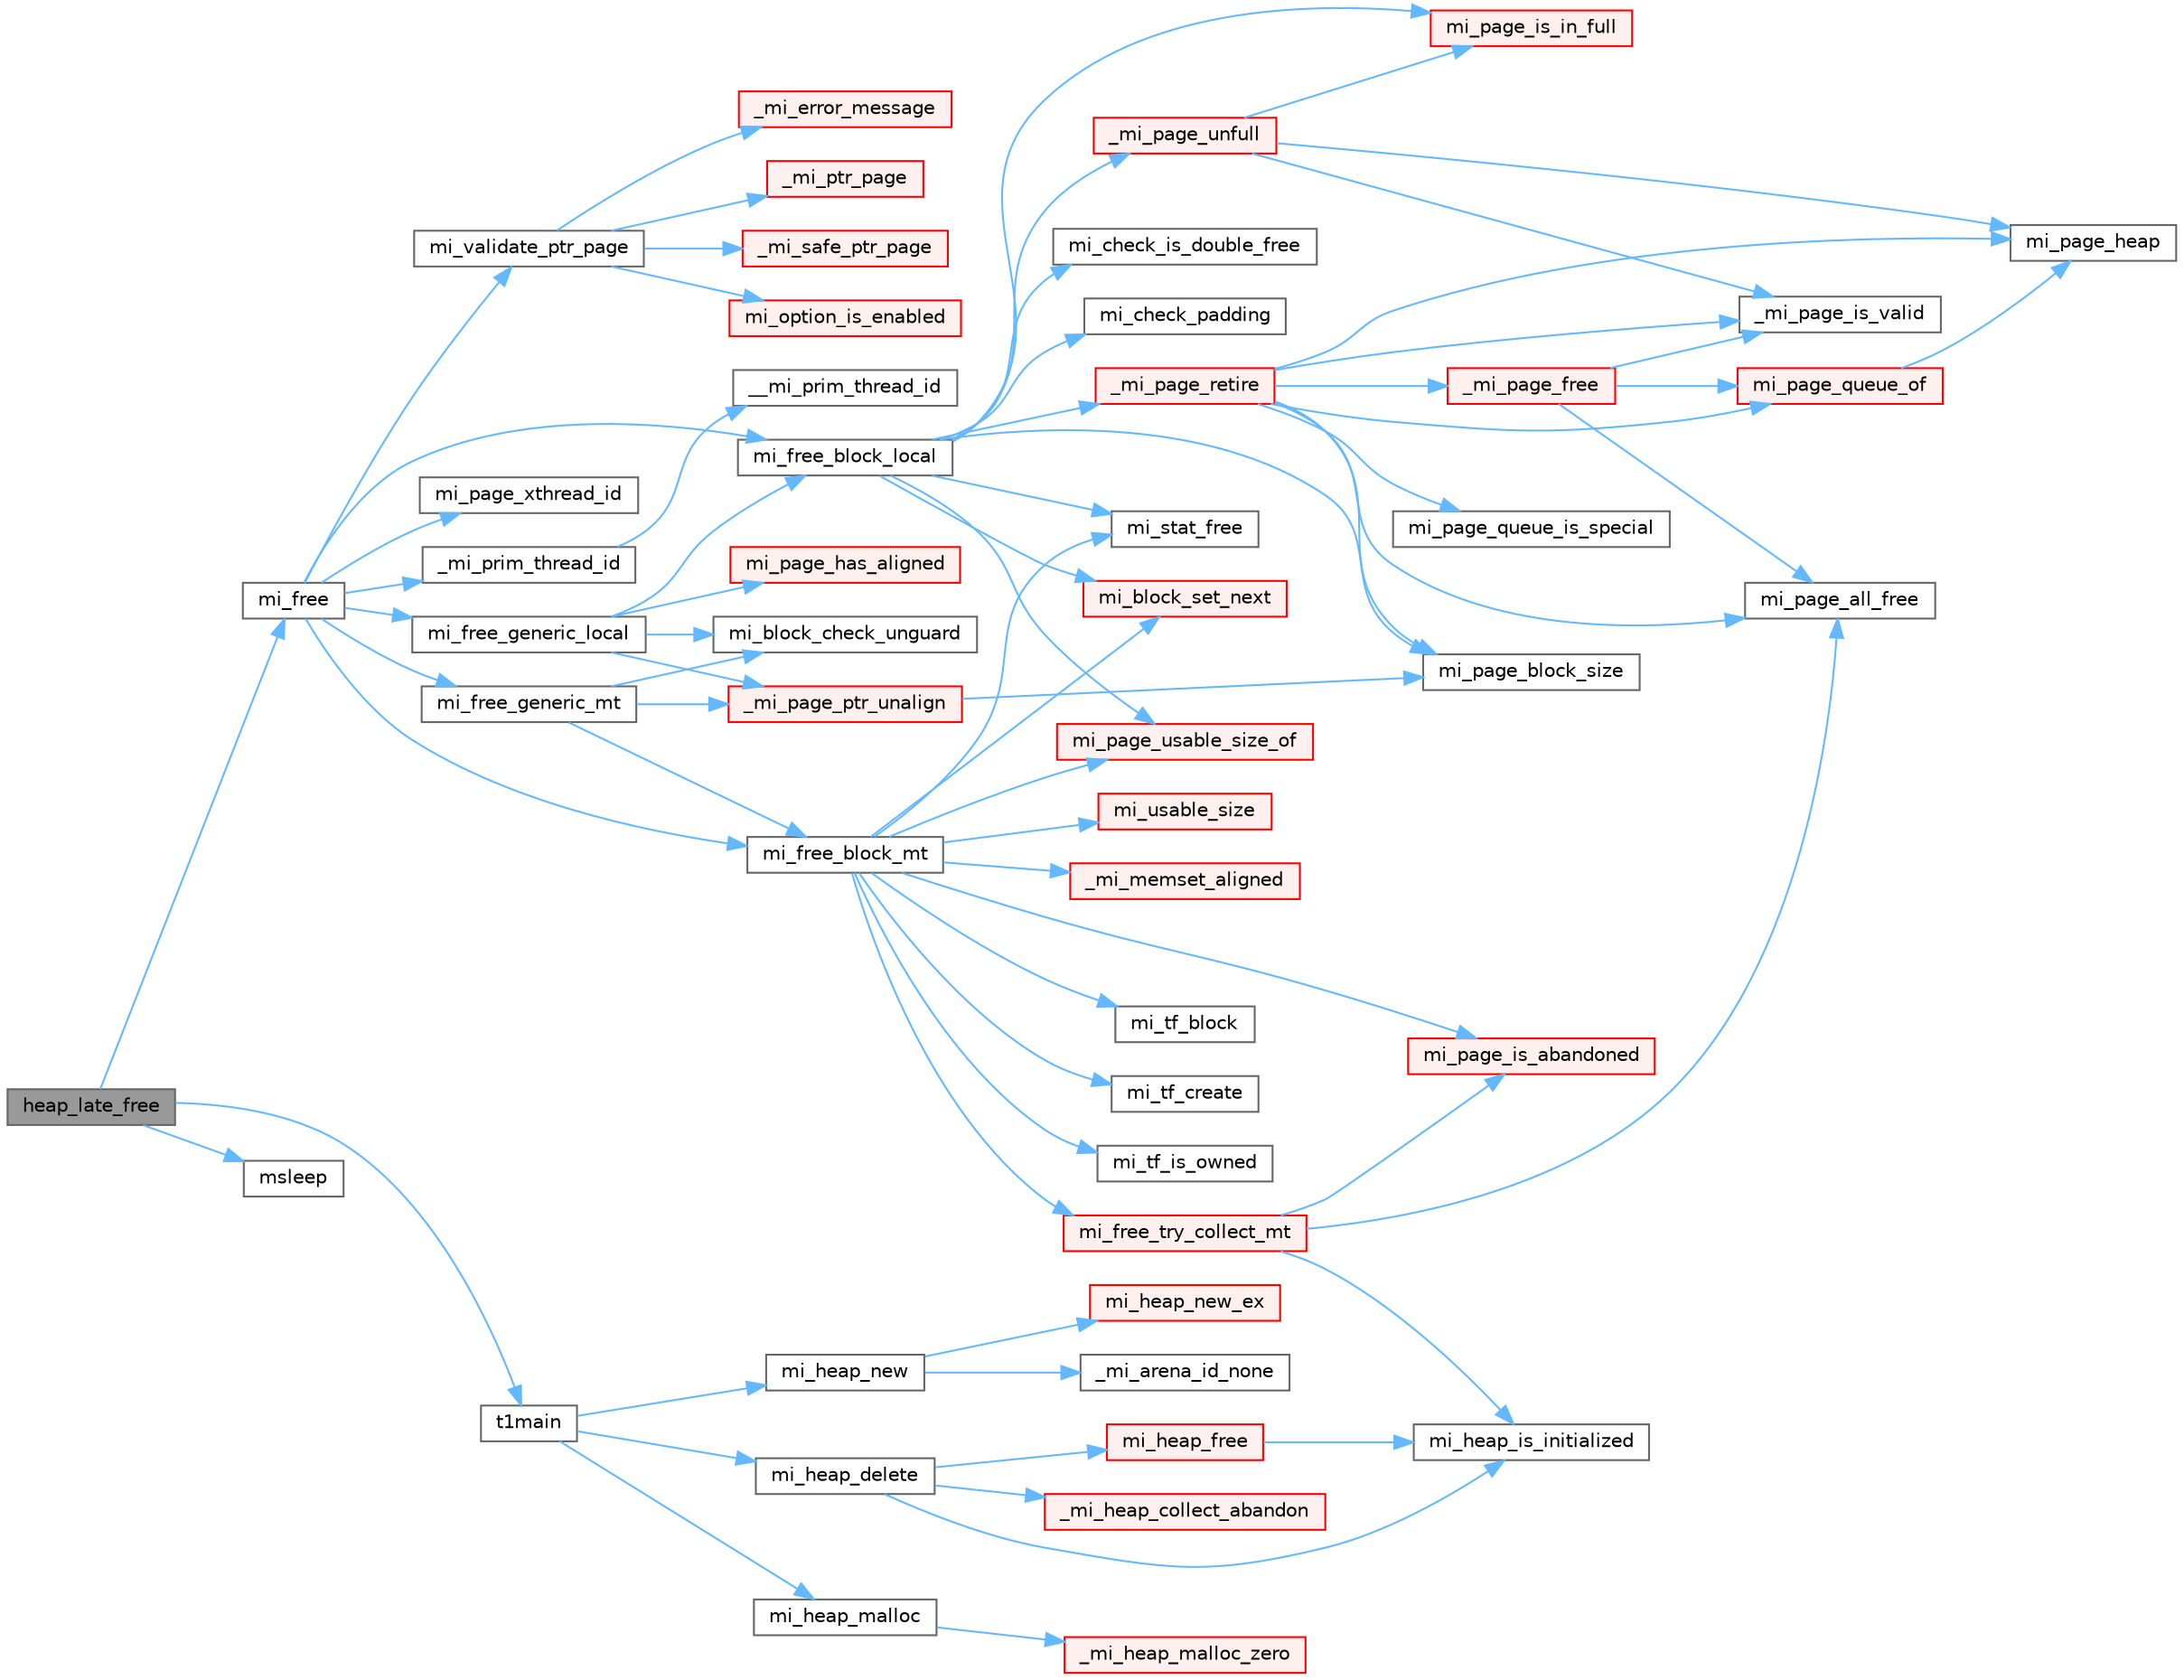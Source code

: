 digraph "heap_late_free"
{
 // LATEX_PDF_SIZE
  bgcolor="transparent";
  edge [fontname=Helvetica,fontsize=10,labelfontname=Helvetica,labelfontsize=10];
  node [fontname=Helvetica,fontsize=10,shape=box,height=0.2,width=0.4];
  rankdir="LR";
  Node1 [id="Node000001",label="heap_late_free",height=0.2,width=0.4,color="gray40", fillcolor="grey60", style="filled", fontcolor="black",tooltip=" "];
  Node1 -> Node2 [id="edge1_Node000001_Node000002",color="steelblue1",style="solid",tooltip=" "];
  Node2 [id="Node000002",label="mi_free",height=0.2,width=0.4,color="grey40", fillcolor="white", style="filled",URL="$group__malloc.html#gaf2c7b89c327d1f60f59e68b9ea644d95",tooltip=" "];
  Node2 -> Node3 [id="edge2_Node000002_Node000003",color="steelblue1",style="solid",tooltip=" "];
  Node3 [id="Node000003",label="_mi_prim_thread_id",height=0.2,width=0.4,color="grey40", fillcolor="white", style="filled",URL="$prim_8h.html#a3875c92cbb791d0a7c69bc1fd2df6804",tooltip=" "];
  Node3 -> Node4 [id="edge3_Node000003_Node000004",color="steelblue1",style="solid",tooltip=" "];
  Node4 [id="Node000004",label="__mi_prim_thread_id",height=0.2,width=0.4,color="grey40", fillcolor="white", style="filled",URL="$prim_8h.html#a42ea20cb0253ec21dff5f6770927df20",tooltip=" "];
  Node2 -> Node5 [id="edge4_Node000002_Node000005",color="steelblue1",style="solid",tooltip=" "];
  Node5 [id="Node000005",label="mi_free_block_local",height=0.2,width=0.4,color="grey40", fillcolor="white", style="filled",URL="$free_8c.html#a4ea336aeb08fb4786186f6087a751d3c",tooltip=" "];
  Node5 -> Node6 [id="edge5_Node000005_Node000006",color="steelblue1",style="solid",tooltip=" "];
  Node6 [id="Node000006",label="_mi_page_retire",height=0.2,width=0.4,color="red", fillcolor="#FFF0F0", style="filled",URL="$page_8c.html#a54b1e58a3b88604ea8dc4d9220f4c32c",tooltip=" "];
  Node6 -> Node7 [id="edge6_Node000006_Node000007",color="steelblue1",style="solid",tooltip=" "];
  Node7 [id="Node000007",label="_mi_page_free",height=0.2,width=0.4,color="red", fillcolor="#FFF0F0", style="filled",URL="$page_8c.html#a1c5c78a8becee842d5b9444a2ee67a3b",tooltip=" "];
  Node7 -> Node227 [id="edge7_Node000007_Node000227",color="steelblue1",style="solid",tooltip=" "];
  Node227 [id="Node000227",label="_mi_page_is_valid",height=0.2,width=0.4,color="grey40", fillcolor="white", style="filled",URL="$_e_a_s_t_l_2packages_2mimalloc_2include_2mimalloc_2internal_8h.html#af1d572618734511626662f9f7befb8e9",tooltip=" "];
  Node7 -> Node217 [id="edge8_Node000007_Node000217",color="steelblue1",style="solid",tooltip=" "];
  Node217 [id="Node000217",label="mi_page_all_free",height=0.2,width=0.4,color="grey40", fillcolor="white", style="filled",URL="$_e_a_s_t_l_2packages_2mimalloc_2include_2mimalloc_2internal_8h.html#adfd6d23350810ca36986ffbc5459c93d",tooltip=" "];
  Node7 -> Node233 [id="edge9_Node000007_Node000233",color="steelblue1",style="solid",tooltip=" "];
  Node233 [id="Node000233",label="mi_page_queue_of",height=0.2,width=0.4,color="red", fillcolor="#FFF0F0", style="filled",URL="$page-queue_8c.html#a59942bb22e34833289b85a5c70d81f97",tooltip=" "];
  Node233 -> Node237 [id="edge10_Node000233_Node000237",color="steelblue1",style="solid",tooltip=" "];
  Node237 [id="Node000237",label="mi_page_heap",height=0.2,width=0.4,color="grey40", fillcolor="white", style="filled",URL="$_e_a_s_t_l_2packages_2mimalloc_2include_2mimalloc_2internal_8h.html#a35ba87308ac94f73791017e50d3ab4c7",tooltip=" "];
  Node6 -> Node227 [id="edge11_Node000006_Node000227",color="steelblue1",style="solid",tooltip=" "];
  Node6 -> Node217 [id="edge12_Node000006_Node000217",color="steelblue1",style="solid",tooltip=" "];
  Node6 -> Node177 [id="edge13_Node000006_Node000177",color="steelblue1",style="solid",tooltip=" "];
  Node177 [id="Node000177",label="mi_page_block_size",height=0.2,width=0.4,color="grey40", fillcolor="white", style="filled",URL="$_e_a_s_t_l_2packages_2mimalloc_2include_2mimalloc_2internal_8h.html#a6134893990c1f09da2b40092ceecc780",tooltip=" "];
  Node6 -> Node237 [id="edge14_Node000006_Node000237",color="steelblue1",style="solid",tooltip=" "];
  Node6 -> Node244 [id="edge15_Node000006_Node000244",color="steelblue1",style="solid",tooltip=" "];
  Node244 [id="Node000244",label="mi_page_queue_is_special",height=0.2,width=0.4,color="grey40", fillcolor="white", style="filled",URL="$page-queue_8c.html#aef6c208d531125d2a6d63e94020b8b89",tooltip=" "];
  Node6 -> Node233 [id="edge16_Node000006_Node000233",color="steelblue1",style="solid",tooltip=" "];
  Node5 -> Node245 [id="edge17_Node000005_Node000245",color="steelblue1",style="solid",tooltip=" "];
  Node245 [id="Node000245",label="_mi_page_unfull",height=0.2,width=0.4,color="red", fillcolor="#FFF0F0", style="filled",URL="$page_8c.html#a56fb2dd5b89d7848f041fc2f9ad189a0",tooltip=" "];
  Node245 -> Node227 [id="edge18_Node000245_Node000227",color="steelblue1",style="solid",tooltip=" "];
  Node245 -> Node237 [id="edge19_Node000245_Node000237",color="steelblue1",style="solid",tooltip=" "];
  Node245 -> Node231 [id="edge20_Node000245_Node000231",color="steelblue1",style="solid",tooltip=" "];
  Node231 [id="Node000231",label="mi_page_is_in_full",height=0.2,width=0.4,color="red", fillcolor="#FFF0F0", style="filled",URL="$_e_a_s_t_l_2packages_2mimalloc_2include_2mimalloc_2internal_8h.html#a250f4d0710309fb1cff782cd06644842",tooltip=" "];
  Node5 -> Node248 [id="edge21_Node000005_Node000248",color="steelblue1",style="solid",tooltip=" "];
  Node248 [id="Node000248",label="mi_block_set_next",height=0.2,width=0.4,color="red", fillcolor="#FFF0F0", style="filled",URL="$_e_a_s_t_l_2packages_2mimalloc_2include_2mimalloc_2internal_8h.html#ac7b440a922454c163ed1139aac9b946d",tooltip=" "];
  Node5 -> Node252 [id="edge22_Node000005_Node000252",color="steelblue1",style="solid",tooltip=" "];
  Node252 [id="Node000252",label="mi_check_is_double_free",height=0.2,width=0.4,color="grey40", fillcolor="white", style="filled",URL="$free_8c.html#ad23f1572e5f6b82c4c59a43fb9f0595d",tooltip=" "];
  Node5 -> Node253 [id="edge23_Node000005_Node000253",color="steelblue1",style="solid",tooltip=" "];
  Node253 [id="Node000253",label="mi_check_padding",height=0.2,width=0.4,color="grey40", fillcolor="white", style="filled",URL="$free_8c.html#a607d73b1962b5676b5fb0a58d0eda6d8",tooltip=" "];
  Node5 -> Node177 [id="edge24_Node000005_Node000177",color="steelblue1",style="solid",tooltip=" "];
  Node5 -> Node231 [id="edge25_Node000005_Node000231",color="steelblue1",style="solid",tooltip=" "];
  Node5 -> Node254 [id="edge26_Node000005_Node000254",color="steelblue1",style="solid",tooltip=" "];
  Node254 [id="Node000254",label="mi_page_usable_size_of",height=0.2,width=0.4,color="red", fillcolor="#FFF0F0", style="filled",URL="$free_8c.html#a26335e66b160c5319806a2e33f7b70e7",tooltip=" "];
  Node5 -> Node256 [id="edge27_Node000005_Node000256",color="steelblue1",style="solid",tooltip=" "];
  Node256 [id="Node000256",label="mi_stat_free",height=0.2,width=0.4,color="grey40", fillcolor="white", style="filled",URL="$free_8c.html#a559045bfe8e993e8ee3e7aef40cf1e35",tooltip=" "];
  Node2 -> Node257 [id="edge28_Node000002_Node000257",color="steelblue1",style="solid",tooltip=" "];
  Node257 [id="Node000257",label="mi_free_block_mt",height=0.2,width=0.4,color="grey40", fillcolor="white", style="filled",URL="$free_8c.html#af5ffcf95b8bfc34e499ae3b203e72475",tooltip=" "];
  Node257 -> Node140 [id="edge29_Node000257_Node000140",color="steelblue1",style="solid",tooltip=" "];
  Node140 [id="Node000140",label="_mi_memset_aligned",height=0.2,width=0.4,color="red", fillcolor="#FFF0F0", style="filled",URL="$_e_a_s_t_l_2packages_2mimalloc_2include_2mimalloc_2internal_8h.html#a770dbf90c89e7e7761f2f99c0fc28115",tooltip=" "];
  Node257 -> Node248 [id="edge30_Node000257_Node000248",color="steelblue1",style="solid",tooltip=" "];
  Node257 -> Node258 [id="edge31_Node000257_Node000258",color="steelblue1",style="solid",tooltip=" "];
  Node258 [id="Node000258",label="mi_free_try_collect_mt",height=0.2,width=0.4,color="red", fillcolor="#FFF0F0", style="filled",URL="$free_8c.html#a95d8dc8cc63abfde145fac55e9353d24",tooltip=" "];
  Node258 -> Node315 [id="edge32_Node000258_Node000315",color="steelblue1",style="solid",tooltip=" "];
  Node315 [id="Node000315",label="mi_heap_is_initialized",height=0.2,width=0.4,color="grey40", fillcolor="white", style="filled",URL="$_e_a_s_t_l_2packages_2mimalloc_2include_2mimalloc_2internal_8h.html#a320c7d8a15c57974d3b105558a2a55e6",tooltip=" "];
  Node258 -> Node217 [id="edge33_Node000258_Node000217",color="steelblue1",style="solid",tooltip=" "];
  Node258 -> Node221 [id="edge34_Node000258_Node000221",color="steelblue1",style="solid",tooltip=" "];
  Node221 [id="Node000221",label="mi_page_is_abandoned",height=0.2,width=0.4,color="red", fillcolor="#FFF0F0", style="filled",URL="$_e_a_s_t_l_2packages_2mimalloc_2include_2mimalloc_2internal_8h.html#aa75f964d916bd58a37861b88491c51fb",tooltip=" "];
  Node257 -> Node221 [id="edge35_Node000257_Node000221",color="steelblue1",style="solid",tooltip=" "];
  Node257 -> Node254 [id="edge36_Node000257_Node000254",color="steelblue1",style="solid",tooltip=" "];
  Node257 -> Node256 [id="edge37_Node000257_Node000256",color="steelblue1",style="solid",tooltip=" "];
  Node257 -> Node307 [id="edge38_Node000257_Node000307",color="steelblue1",style="solid",tooltip=" "];
  Node307 [id="Node000307",label="mi_tf_block",height=0.2,width=0.4,color="grey40", fillcolor="white", style="filled",URL="$_e_a_s_t_l_2packages_2mimalloc_2include_2mimalloc_2internal_8h.html#a68f9b45db9fe19930366d0e473bdf791",tooltip=" "];
  Node257 -> Node308 [id="edge39_Node000257_Node000308",color="steelblue1",style="solid",tooltip=" "];
  Node308 [id="Node000308",label="mi_tf_create",height=0.2,width=0.4,color="grey40", fillcolor="white", style="filled",URL="$_e_a_s_t_l_2packages_2mimalloc_2include_2mimalloc_2internal_8h.html#ae5ecd5e45278bd147fbe6720cba0f323",tooltip=" "];
  Node257 -> Node226 [id="edge40_Node000257_Node000226",color="steelblue1",style="solid",tooltip=" "];
  Node226 [id="Node000226",label="mi_tf_is_owned",height=0.2,width=0.4,color="grey40", fillcolor="white", style="filled",URL="$_e_a_s_t_l_2packages_2mimalloc_2include_2mimalloc_2internal_8h.html#aa501cc20d36064923e3d70c4a08879c4",tooltip=" "];
  Node257 -> Node320 [id="edge41_Node000257_Node000320",color="steelblue1",style="solid",tooltip=" "];
  Node320 [id="Node000320",label="mi_usable_size",height=0.2,width=0.4,color="red", fillcolor="#FFF0F0", style="filled",URL="$free_8c.html#ad4efa3dd9163181d18af0361e45dac86",tooltip=" "];
  Node2 -> Node326 [id="edge42_Node000002_Node000326",color="steelblue1",style="solid",tooltip=" "];
  Node326 [id="Node000326",label="mi_free_generic_local",height=0.2,width=0.4,color="grey40", fillcolor="white", style="filled",URL="$free_8c.html#a2e61936ec89160d051a72f0d1f95424f",tooltip=" "];
  Node326 -> Node324 [id="edge43_Node000326_Node000324",color="steelblue1",style="solid",tooltip=" "];
  Node324 [id="Node000324",label="_mi_page_ptr_unalign",height=0.2,width=0.4,color="red", fillcolor="#FFF0F0", style="filled",URL="$free_8c.html#a02c896f799e571b628b2d7747ca9f771",tooltip=" "];
  Node324 -> Node177 [id="edge44_Node000324_Node000177",color="steelblue1",style="solid",tooltip=" "];
  Node326 -> Node327 [id="edge45_Node000326_Node000327",color="steelblue1",style="solid",tooltip=" "];
  Node327 [id="Node000327",label="mi_block_check_unguard",height=0.2,width=0.4,color="grey40", fillcolor="white", style="filled",URL="$free_8c.html#a9faffbac5f73a12ca8d2567027a1c43a",tooltip=" "];
  Node326 -> Node5 [id="edge46_Node000326_Node000005",color="steelblue1",style="solid",tooltip=" "];
  Node326 -> Node322 [id="edge47_Node000326_Node000322",color="steelblue1",style="solid",tooltip=" "];
  Node322 [id="Node000322",label="mi_page_has_aligned",height=0.2,width=0.4,color="red", fillcolor="#FFF0F0", style="filled",URL="$_e_a_s_t_l_2packages_2mimalloc_2include_2mimalloc_2internal_8h.html#ae0b5641b1e2fabf59c84685e08520852",tooltip=" "];
  Node2 -> Node328 [id="edge48_Node000002_Node000328",color="steelblue1",style="solid",tooltip=" "];
  Node328 [id="Node000328",label="mi_free_generic_mt",height=0.2,width=0.4,color="grey40", fillcolor="white", style="filled",URL="$free_8c.html#acc3316883c1cf74f78cb41e5d1b46ced",tooltip=" "];
  Node328 -> Node324 [id="edge49_Node000328_Node000324",color="steelblue1",style="solid",tooltip=" "];
  Node328 -> Node327 [id="edge50_Node000328_Node000327",color="steelblue1",style="solid",tooltip=" "];
  Node328 -> Node257 [id="edge51_Node000328_Node000257",color="steelblue1",style="solid",tooltip=" "];
  Node2 -> Node223 [id="edge52_Node000002_Node000223",color="steelblue1",style="solid",tooltip=" "];
  Node223 [id="Node000223",label="mi_page_xthread_id",height=0.2,width=0.4,color="grey40", fillcolor="white", style="filled",URL="$_e_a_s_t_l_2packages_2mimalloc_2include_2mimalloc_2internal_8h.html#af15a53be4fb9aa00af3c25632b1b1dac",tooltip=" "];
  Node2 -> Node325 [id="edge53_Node000002_Node000325",color="steelblue1",style="solid",tooltip=" "];
  Node325 [id="Node000325",label="mi_validate_ptr_page",height=0.2,width=0.4,color="grey40", fillcolor="white", style="filled",URL="$free_8c.html#a3c325fa47ff6342dca1b913607844b93",tooltip=" "];
  Node325 -> Node136 [id="edge54_Node000325_Node000136",color="steelblue1",style="solid",tooltip=" "];
  Node136 [id="Node000136",label="_mi_error_message",height=0.2,width=0.4,color="red", fillcolor="#FFF0F0", style="filled",URL="$options_8c.html#a2bebc073bcaac71658e57bb260c2e426",tooltip=" "];
  Node325 -> Node210 [id="edge55_Node000325_Node000210",color="steelblue1",style="solid",tooltip=" "];
  Node210 [id="Node000210",label="_mi_ptr_page",height=0.2,width=0.4,color="red", fillcolor="#FFF0F0", style="filled",URL="$_e_a_s_t_l_2packages_2mimalloc_2include_2mimalloc_2internal_8h.html#acd84a462a2045538d19ecc56e6cc29f6",tooltip=" "];
  Node325 -> Node214 [id="edge56_Node000325_Node000214",color="steelblue1",style="solid",tooltip=" "];
  Node214 [id="Node000214",label="_mi_safe_ptr_page",height=0.2,width=0.4,color="red", fillcolor="#FFF0F0", style="filled",URL="$page-map_8c.html#aa93d85305e51471aa1951ab818628a63",tooltip=" "];
  Node325 -> Node29 [id="edge57_Node000325_Node000029",color="steelblue1",style="solid",tooltip=" "];
  Node29 [id="Node000029",label="mi_option_is_enabled",height=0.2,width=0.4,color="red", fillcolor="#FFF0F0", style="filled",URL="$group__options.html#ga459ad98f18b3fc9275474807fe0ca188",tooltip=" "];
  Node1 -> Node329 [id="edge58_Node000001_Node000329",color="steelblue1",style="solid",tooltip=" "];
  Node329 [id="Node000329",label="msleep",height=0.2,width=0.4,color="grey40", fillcolor="white", style="filled",URL="$main-override_8cpp.html#a31cfaf35c4fee4e77f7c8f84d2eee336",tooltip=" "];
  Node1 -> Node330 [id="edge59_Node000001_Node000330",color="steelblue1",style="solid",tooltip=" "];
  Node330 [id="Node000330",label="t1main",height=0.2,width=0.4,color="grey40", fillcolor="white", style="filled",URL="$main-override_8cpp.html#afd4765e0ead0cdad6fb97dfeaa5e3ec1",tooltip=" "];
  Node330 -> Node331 [id="edge60_Node000330_Node000331",color="steelblue1",style="solid",tooltip=" "];
  Node331 [id="Node000331",label="mi_heap_delete",height=0.2,width=0.4,color="grey40", fillcolor="white", style="filled",URL="$group__heap.html#ga2ab1af8d438819b55319c7ef51d1e409",tooltip=" "];
  Node331 -> Node332 [id="edge61_Node000331_Node000332",color="steelblue1",style="solid",tooltip=" "];
  Node332 [id="Node000332",label="_mi_heap_collect_abandon",height=0.2,width=0.4,color="red", fillcolor="#FFF0F0", style="filled",URL="$heap_8c.html#a3924fe17738a488f951d16e9216062b1",tooltip=" "];
  Node331 -> Node442 [id="edge62_Node000331_Node000442",color="steelblue1",style="solid",tooltip=" "];
  Node442 [id="Node000442",label="mi_heap_free",height=0.2,width=0.4,color="red", fillcolor="#FFF0F0", style="filled",URL="$heap_8c.html#a0b78721d61a2941477b5381a30cde1e6",tooltip=" "];
  Node442 -> Node315 [id="edge63_Node000442_Node000315",color="steelblue1",style="solid",tooltip=" "];
  Node331 -> Node315 [id="edge64_Node000331_Node000315",color="steelblue1",style="solid",tooltip=" "];
  Node330 -> Node445 [id="edge65_Node000330_Node000445",color="steelblue1",style="solid",tooltip=" "];
  Node445 [id="Node000445",label="mi_heap_malloc",height=0.2,width=0.4,color="grey40", fillcolor="white", style="filled",URL="$group__heap.html#gab374e206c7034e0d899fb934e4f4a863",tooltip=" "];
  Node445 -> Node446 [id="edge66_Node000445_Node000446",color="steelblue1",style="solid",tooltip=" "];
  Node446 [id="Node000446",label="_mi_heap_malloc_zero",height=0.2,width=0.4,color="red", fillcolor="#FFF0F0", style="filled",URL="$alloc_8c.html#a4f6dd9bc8d4e47e98566ee77883d703e",tooltip=" "];
  Node330 -> Node490 [id="edge67_Node000330_Node000490",color="steelblue1",style="solid",tooltip=" "];
  Node490 [id="Node000490",label="mi_heap_new",height=0.2,width=0.4,color="grey40", fillcolor="white", style="filled",URL="$group__heap.html#gaa718bb226ec0546ba6d1b6cb32179f3a",tooltip="Create a new heap that can be used for allocation."];
  Node490 -> Node349 [id="edge68_Node000490_Node000349",color="steelblue1",style="solid",tooltip=" "];
  Node349 [id="Node000349",label="_mi_arena_id_none",height=0.2,width=0.4,color="grey40", fillcolor="white", style="filled",URL="$arena_8c.html#a3f182e53b3afc059fe50cb4ad6756dc1",tooltip=" "];
  Node490 -> Node491 [id="edge69_Node000490_Node000491",color="steelblue1",style="solid",tooltip=" "];
  Node491 [id="Node000491",label="mi_heap_new_ex",height=0.2,width=0.4,color="red", fillcolor="#FFF0F0", style="filled",URL="$group__extended.html#ga3ae360583f4351aa5267ee7e43008faf",tooltip="Create a new heap"];
}
